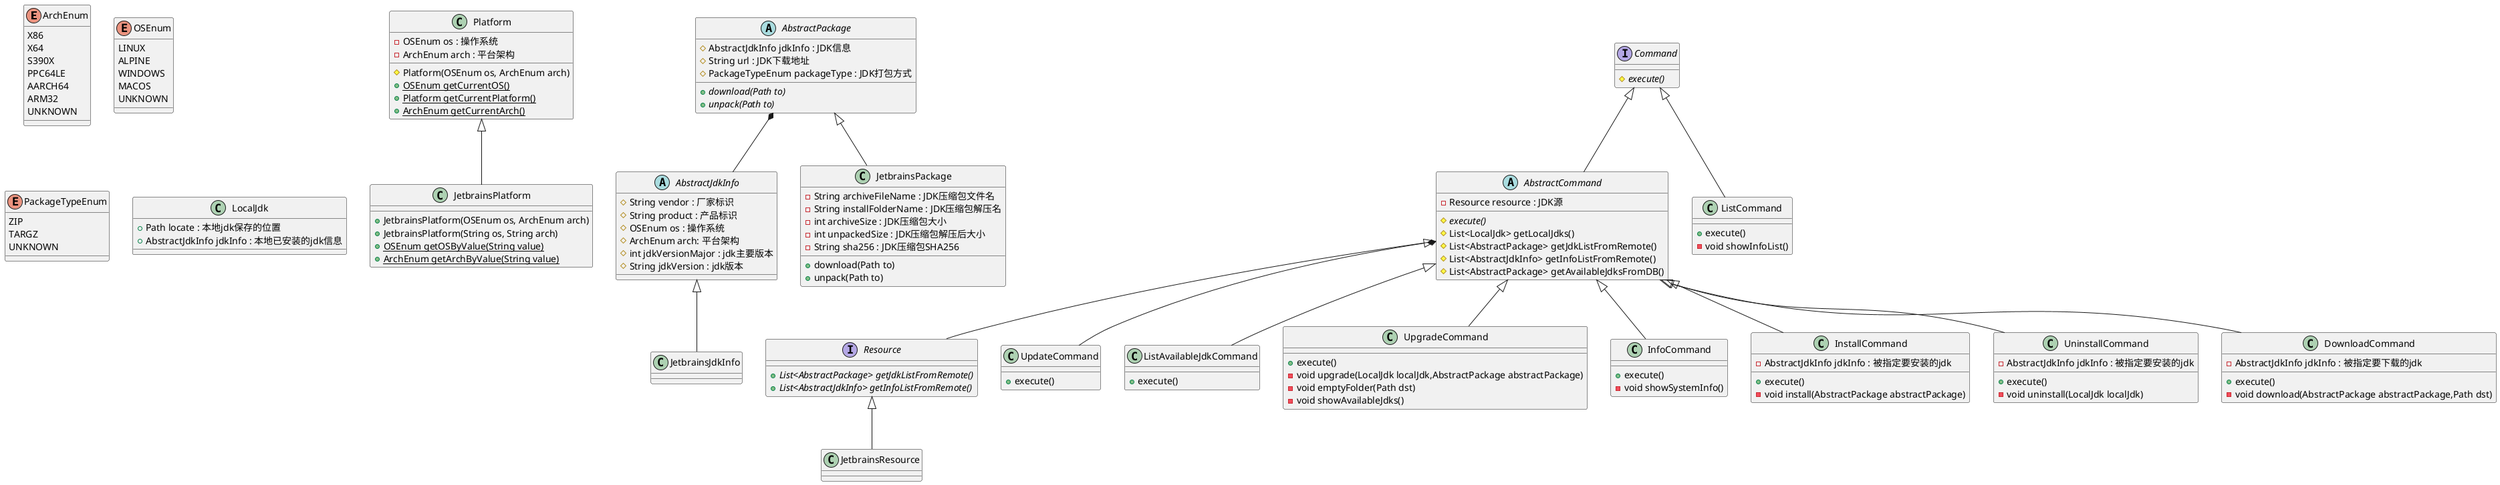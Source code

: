 @startuml
'https://plantuml.com/class-diagram

enum ArchEnum {
    X86
    X64
    S390X
    PPC64LE
    AARCH64
    ARM32
    UNKNOWN
}
enum OSEnum {
    LINUX
    ALPINE
    WINDOWS
    MACOS
    UNKNOWN
}
enum PackageTypeEnum {
    ZIP
    TARGZ
    UNKNOWN
}
class Platform{
    - OSEnum os : 操作系统
    - ArchEnum arch : 平台架构
    # Platform(OSEnum os, ArchEnum arch)
    + {static} OSEnum getCurrentOS()
    + {static} Platform getCurrentPlatform()
    + {static} ArchEnum getCurrentArch()
}
class JetbrainsPlatform extends Platform {
    + JetbrainsPlatform(OSEnum os, ArchEnum arch)
    + JetbrainsPlatform(String os, String arch)
    + {static} OSEnum getOSByValue(String value)
    + {static} ArchEnum getArchByValue(String value)
}
abstract  AbstractJdkInfo {
    # String vendor : 厂家标识
    # String product : 产品标识
    # OSEnum os : 操作系统
    # ArchEnum arch: 平台架构
    # int jdkVersionMajor : jdk主要版本
    # String jdkVersion : jdk版本
}

abstract  AbstractPackage {
    # AbstractJdkInfo jdkInfo : JDK信息
    # String url : JDK下载地址
    # PackageTypeEnum packageType : JDK打包方式
    + {abstract} download(Path to)
    + {abstract} unpack(Path to)
}
AbstractPackage *-- AbstractJdkInfo

class JetbrainsJdkInfo extends AbstractJdkInfo{}

class JetbrainsPackage extends AbstractPackage {
    - String archiveFileName : JDK压缩包文件名
    - String installFolderName : JDK压缩包解压名
    - int archiveSize : JDK压缩包大小
    - int unpackedSize : JDK压缩包解压后大小
    - String sha256 : JDK压缩包SHA256
    + download(Path to)
    + unpack(Path to)
}

class LocalJdk{
    + Path locate : 本地jdk保存的位置
    + AbstractJdkInfo jdkInfo : 本地已安装的jdk信息
}

interface Resource{
    + {abstract} List<AbstractPackage> getJdkListFromRemote()
    + {abstract} List<AbstractJdkInfo> getInfoListFromRemote()
}
class JetbrainsResource extends Resource{
}
interface Command{
    # {abstract} execute()
}
abstract AbstractCommand extends Command{
    - Resource resource : JDK源
    # {abstract} execute()
    # List<LocalJdk> getLocalJdks()
    # List<AbstractPackage> getJdkListFromRemote()
    # List<AbstractJdkInfo> getInfoListFromRemote()
    # List<AbstractPackage> getAvailableJdksFromDB()

}
AbstractCommand *-- Resource
class ListCommand extends Command{
    + execute()
    - void showInfoList()
}
class UpdateCommand extends AbstractCommand{
    + execute()
}
class ListAvailableJdkCommand extends AbstractCommand{
    + execute()
}
class UpgradeCommand extends AbstractCommand{
    + execute()
    - void upgrade(LocalJdk localJdk,AbstractPackage abstractPackage)
    - void emptyFolder(Path dst)
    - void showAvailableJdks()
}
class InfoCommand extends AbstractCommand{
    + execute()
    - void showSystemInfo()
}
class InstallCommand extends AbstractCommand{
    - AbstractJdkInfo jdkInfo : 被指定要安装的jdk
    + execute()
    - void install(AbstractPackage abstractPackage)
}
class UninstallCommand extends AbstractCommand{
    - AbstractJdkInfo jdkInfo : 被指定要安装的jdk
    + execute()
    - void uninstall(LocalJdk localJdk)
}
class DownloadCommand extends AbstractCommand{
    - AbstractJdkInfo jdkInfo : 被指定要下载的jdk
    + execute()
    - void download(AbstractPackage abstractPackage,Path dst)
}
@enduml